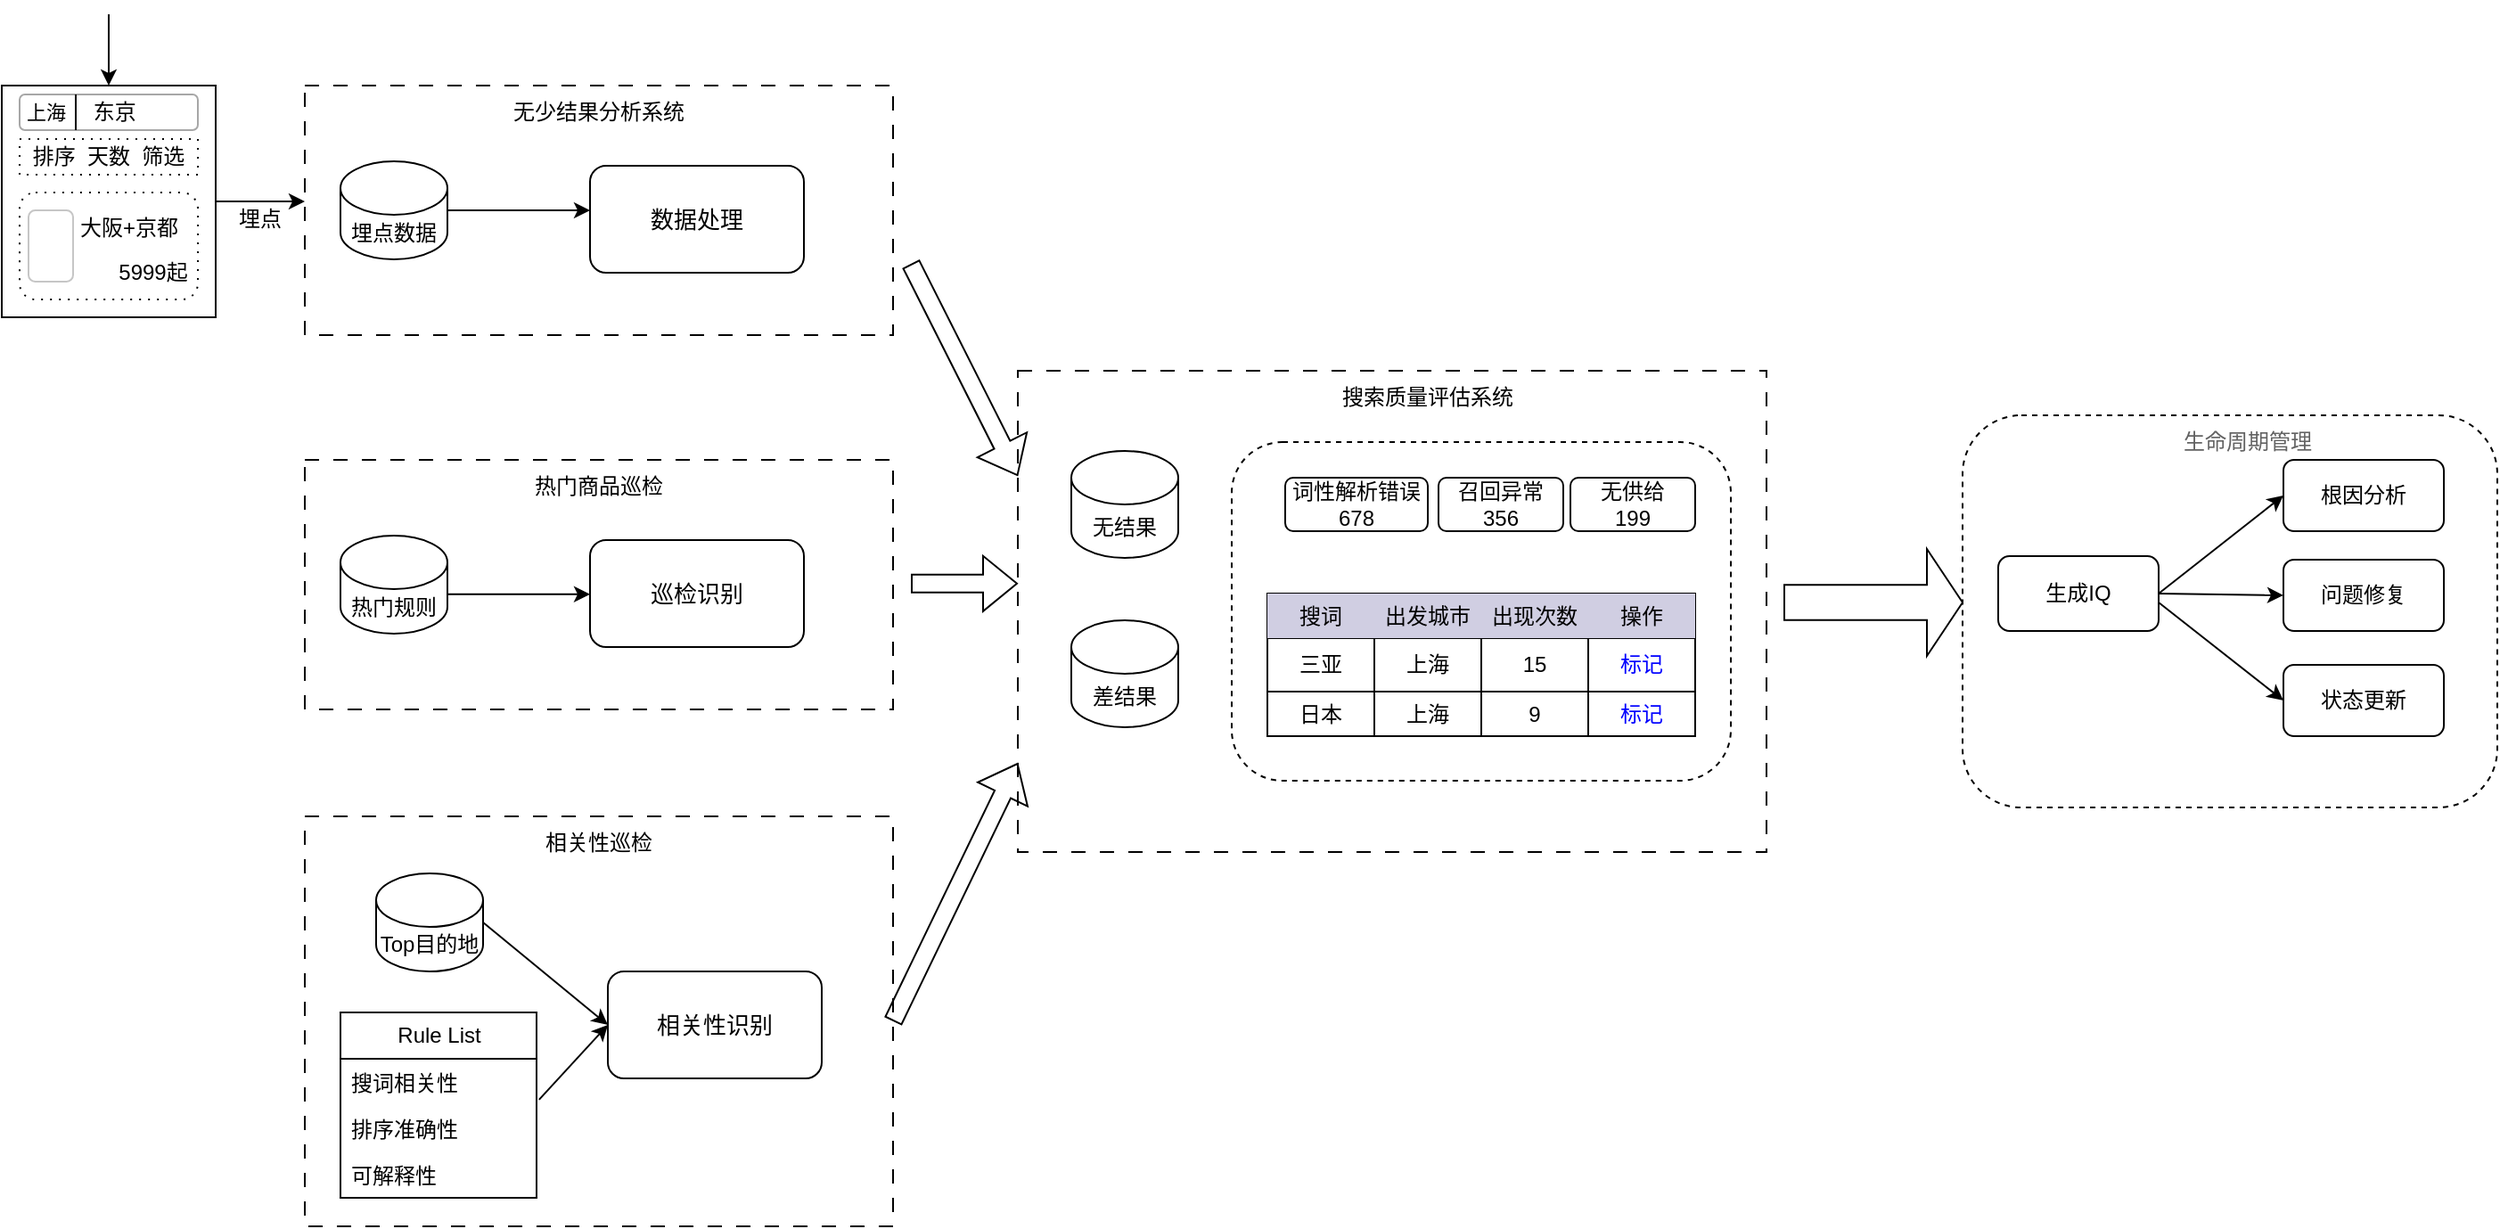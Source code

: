 <mxfile version="28.0.7">
  <diagram name="第 1 页" id="4K9l9twTBVJnD6xxEZ0W">
    <mxGraphModel dx="1678" dy="884" grid="1" gridSize="10" guides="1" tooltips="1" connect="1" arrows="1" fold="1" page="1" pageScale="1" pageWidth="827" pageHeight="1169" math="0" shadow="0">
      <root>
        <mxCell id="0" />
        <mxCell id="1" parent="0" />
        <mxCell id="5I_6NcjNU-Xl1W6glAy_-1" value="" style="rounded=0;whiteSpace=wrap;html=1;dashed=1;dashPattern=8 8;" parent="1" vertex="1">
          <mxGeometry x="200" y="510" width="330" height="230" as="geometry" />
        </mxCell>
        <mxCell id="5I_6NcjNU-Xl1W6glAy_-2" value="相关性巡检" style="text;html=1;align=center;verticalAlign=middle;whiteSpace=wrap;rounded=0;" parent="1" vertex="1">
          <mxGeometry x="305" y="510" width="120" height="30" as="geometry" />
        </mxCell>
        <mxCell id="5I_6NcjNU-Xl1W6glAy_-3" value="" style="rounded=0;whiteSpace=wrap;html=1;dashed=1;dashPattern=8 8;" parent="1" vertex="1">
          <mxGeometry x="200" y="100" width="330" height="140" as="geometry" />
        </mxCell>
        <mxCell id="5I_6NcjNU-Xl1W6glAy_-4" value="无少结果分析系统" style="text;html=1;align=center;verticalAlign=middle;whiteSpace=wrap;rounded=0;" parent="1" vertex="1">
          <mxGeometry x="305" y="100" width="120" height="30" as="geometry" />
        </mxCell>
        <mxCell id="5I_6NcjNU-Xl1W6glAy_-5" value="" style="rounded=0;whiteSpace=wrap;html=1;" parent="1" vertex="1">
          <mxGeometry x="30" y="100" width="120" height="130" as="geometry" />
        </mxCell>
        <mxCell id="5I_6NcjNU-Xl1W6glAy_-6" value="" style="endArrow=classic;html=1;rounded=0;entryX=0.5;entryY=0;entryDx=0;entryDy=0;" parent="1" target="5I_6NcjNU-Xl1W6glAy_-5" edge="1">
          <mxGeometry width="50" height="50" relative="1" as="geometry">
            <mxPoint x="90" y="60" as="sourcePoint" />
            <mxPoint x="100" y="40" as="targetPoint" />
          </mxGeometry>
        </mxCell>
        <mxCell id="5I_6NcjNU-Xl1W6glAy_-8" value="&amp;nbsp; 东京" style="rounded=1;whiteSpace=wrap;html=1;strokeColor=#A7A7A7;" parent="1" vertex="1">
          <mxGeometry x="40" y="105" width="100" height="20" as="geometry" />
        </mxCell>
        <mxCell id="5I_6NcjNU-Xl1W6glAy_-9" value="" style="endArrow=none;html=1;rounded=0;" parent="1" edge="1">
          <mxGeometry width="50" height="50" relative="1" as="geometry">
            <mxPoint x="71.5" y="125" as="sourcePoint" />
            <mxPoint x="71.5" y="105" as="targetPoint" />
          </mxGeometry>
        </mxCell>
        <mxCell id="5I_6NcjNU-Xl1W6glAy_-11" value="&lt;font style=&quot;font-size: 11px;&quot;&gt;上海&lt;/font&gt;" style="text;html=1;align=center;verticalAlign=middle;whiteSpace=wrap;rounded=0;" parent="1" vertex="1">
          <mxGeometry x="40" y="110" width="30" height="10" as="geometry" />
        </mxCell>
        <mxCell id="5I_6NcjNU-Xl1W6glAy_-14" value="" style="rounded=1;whiteSpace=wrap;html=1;dashed=1;dashPattern=1 4;" parent="1" vertex="1">
          <mxGeometry x="40" y="160" width="100" height="60" as="geometry" />
        </mxCell>
        <mxCell id="5I_6NcjNU-Xl1W6glAy_-15" value="排序&amp;nbsp; 天数&amp;nbsp; 筛选" style="rounded=0;whiteSpace=wrap;html=1;dashed=1;dashPattern=1 4;" parent="1" vertex="1">
          <mxGeometry x="40" y="130" width="100" height="20" as="geometry" />
        </mxCell>
        <mxCell id="5I_6NcjNU-Xl1W6glAy_-21" value="&lt;div&gt;&lt;br&gt;&lt;/div&gt;&lt;div&gt;&lt;br&gt;&lt;/div&gt;" style="rounded=1;whiteSpace=wrap;html=1;strokeColor=#C6C6C6;" parent="1" vertex="1">
          <mxGeometry x="45" y="170" width="25" height="40" as="geometry" />
        </mxCell>
        <mxCell id="5I_6NcjNU-Xl1W6glAy_-22" value="大阪+京都" style="text;html=1;align=left;verticalAlign=middle;whiteSpace=wrap;rounded=0;" parent="1" vertex="1">
          <mxGeometry x="72" y="170" width="70" height="20" as="geometry" />
        </mxCell>
        <mxCell id="5I_6NcjNU-Xl1W6glAy_-23" value="5999起" style="text;html=1;align=center;verticalAlign=middle;whiteSpace=wrap;rounded=0;" parent="1" vertex="1">
          <mxGeometry x="90" y="200" width="50" height="10" as="geometry" />
        </mxCell>
        <mxCell id="5I_6NcjNU-Xl1W6glAy_-25" value="" style="endArrow=classic;html=1;rounded=0;exitX=1;exitY=0.5;exitDx=0;exitDy=0;" parent="1" source="5I_6NcjNU-Xl1W6glAy_-5" edge="1">
          <mxGeometry width="50" height="50" relative="1" as="geometry">
            <mxPoint x="130" y="310" as="sourcePoint" />
            <mxPoint x="200" y="165" as="targetPoint" />
          </mxGeometry>
        </mxCell>
        <mxCell id="5I_6NcjNU-Xl1W6glAy_-26" value="埋点" style="text;html=1;align=center;verticalAlign=middle;whiteSpace=wrap;rounded=0;" parent="1" vertex="1">
          <mxGeometry x="150" y="170" width="50" height="10" as="geometry" />
        </mxCell>
        <mxCell id="5I_6NcjNU-Xl1W6glAy_-27" value="" style="rounded=0;whiteSpace=wrap;html=1;dashed=1;dashPattern=8 8;" parent="1" vertex="1">
          <mxGeometry x="600" y="260" width="420" height="270" as="geometry" />
        </mxCell>
        <mxCell id="5I_6NcjNU-Xl1W6glAy_-28" value="搜索质量评估系统" style="text;html=1;align=center;verticalAlign=middle;whiteSpace=wrap;rounded=0;" parent="1" vertex="1">
          <mxGeometry x="780" y="260" width="100" height="30" as="geometry" />
        </mxCell>
        <mxCell id="5I_6NcjNU-Xl1W6glAy_-29" value="埋点数据" style="shape=cylinder3;whiteSpace=wrap;html=1;boundedLbl=1;backgroundOutline=1;size=15;" parent="1" vertex="1">
          <mxGeometry x="220" y="142.5" width="60" height="55" as="geometry" />
        </mxCell>
        <mxCell id="5I_6NcjNU-Xl1W6glAy_-30" value="数据处理" style="rounded=1;whiteSpace=wrap;html=1;fontSize=13;" parent="1" vertex="1">
          <mxGeometry x="360" y="145" width="120" height="60" as="geometry" />
        </mxCell>
        <mxCell id="5I_6NcjNU-Xl1W6glAy_-31" value="Top目的地" style="shape=cylinder3;whiteSpace=wrap;html=1;boundedLbl=1;backgroundOutline=1;size=15;" parent="1" vertex="1">
          <mxGeometry x="240" y="542" width="60" height="55" as="geometry" />
        </mxCell>
        <mxCell id="5I_6NcjNU-Xl1W6glAy_-36" value="Rule List" style="swimlane;fontStyle=0;childLayout=stackLayout;horizontal=1;startSize=26;fillColor=none;horizontalStack=0;resizeParent=1;resizeParentMax=0;resizeLast=0;collapsible=1;marginBottom=0;html=1;" parent="1" vertex="1">
          <mxGeometry x="220" y="620" width="110" height="104" as="geometry" />
        </mxCell>
        <mxCell id="5I_6NcjNU-Xl1W6glAy_-37" value="搜词相关性" style="text;strokeColor=none;fillColor=none;align=left;verticalAlign=top;spacingLeft=4;spacingRight=4;overflow=hidden;rotatable=0;points=[[0,0.5],[1,0.5]];portConstraint=eastwest;whiteSpace=wrap;html=1;" parent="5I_6NcjNU-Xl1W6glAy_-36" vertex="1">
          <mxGeometry y="26" width="110" height="26" as="geometry" />
        </mxCell>
        <mxCell id="5I_6NcjNU-Xl1W6glAy_-38" value="排序准确性" style="text;strokeColor=none;fillColor=none;align=left;verticalAlign=top;spacingLeft=4;spacingRight=4;overflow=hidden;rotatable=0;points=[[0,0.5],[1,0.5]];portConstraint=eastwest;whiteSpace=wrap;html=1;" parent="5I_6NcjNU-Xl1W6glAy_-36" vertex="1">
          <mxGeometry y="52" width="110" height="26" as="geometry" />
        </mxCell>
        <mxCell id="5I_6NcjNU-Xl1W6glAy_-39" value="可解释性" style="text;strokeColor=none;fillColor=none;align=left;verticalAlign=top;spacingLeft=4;spacingRight=4;overflow=hidden;rotatable=0;points=[[0,0.5],[1,0.5]];portConstraint=eastwest;whiteSpace=wrap;html=1;" parent="5I_6NcjNU-Xl1W6glAy_-36" vertex="1">
          <mxGeometry y="78" width="110" height="26" as="geometry" />
        </mxCell>
        <mxCell id="5I_6NcjNU-Xl1W6glAy_-40" value="相关性识别" style="rounded=1;whiteSpace=wrap;html=1;fontSize=13;" parent="1" vertex="1">
          <mxGeometry x="370" y="597" width="120" height="60" as="geometry" />
        </mxCell>
        <mxCell id="5I_6NcjNU-Xl1W6glAy_-41" value="无结果" style="shape=cylinder3;whiteSpace=wrap;html=1;boundedLbl=1;backgroundOutline=1;size=15;" parent="1" vertex="1">
          <mxGeometry x="630" y="305" width="60" height="60" as="geometry" />
        </mxCell>
        <mxCell id="5I_6NcjNU-Xl1W6glAy_-42" value="差结果" style="shape=cylinder3;whiteSpace=wrap;html=1;boundedLbl=1;backgroundOutline=1;size=15;" parent="1" vertex="1">
          <mxGeometry x="630" y="400" width="60" height="60" as="geometry" />
        </mxCell>
        <mxCell id="5I_6NcjNU-Xl1W6glAy_-44" value="" style="rounded=1;whiteSpace=wrap;html=1;dashed=1;" parent="1" vertex="1">
          <mxGeometry x="720" y="300" width="280" height="190" as="geometry" />
        </mxCell>
        <mxCell id="5I_6NcjNU-Xl1W6glAy_-45" value="&lt;div&gt;词性解析错误&lt;/div&gt;&lt;div&gt;678&lt;/div&gt;" style="rounded=1;whiteSpace=wrap;html=1;" parent="1" vertex="1">
          <mxGeometry x="750" y="320" width="80" height="30" as="geometry" />
        </mxCell>
        <mxCell id="5I_6NcjNU-Xl1W6glAy_-46" value="召回异常&lt;div&gt;356&lt;/div&gt;" style="rounded=1;whiteSpace=wrap;html=1;" parent="1" vertex="1">
          <mxGeometry x="836" y="320" width="70" height="30" as="geometry" />
        </mxCell>
        <mxCell id="5I_6NcjNU-Xl1W6glAy_-47" value="无供给&lt;br&gt;&lt;div&gt;199&lt;/div&gt;" style="rounded=1;whiteSpace=wrap;html=1;" parent="1" vertex="1">
          <mxGeometry x="910" y="320" width="70" height="30" as="geometry" />
        </mxCell>
        <mxCell id="5I_6NcjNU-Xl1W6glAy_-61" value="" style="shape=table;startSize=0;container=1;collapsible=0;childLayout=tableLayout;fontSize=12;" parent="1" vertex="1">
          <mxGeometry x="740" y="385" width="240" height="80" as="geometry" />
        </mxCell>
        <mxCell id="5I_6NcjNU-Xl1W6glAy_-62" value="" style="shape=tableRow;horizontal=0;startSize=0;swimlaneHead=0;swimlaneBody=0;strokeColor=inherit;top=0;left=0;bottom=0;right=0;collapsible=0;dropTarget=0;fillColor=none;points=[[0,0.5],[1,0.5]];portConstraint=eastwest;fontSize=12;" parent="5I_6NcjNU-Xl1W6glAy_-61" vertex="1">
          <mxGeometry width="240" height="25" as="geometry" />
        </mxCell>
        <mxCell id="5I_6NcjNU-Xl1W6glAy_-63" value="搜词" style="shape=partialRectangle;html=1;whiteSpace=wrap;connectable=0;strokeColor=#56517e;overflow=hidden;fillColor=#d0cee2;top=0;left=0;bottom=0;right=0;pointerEvents=1;fontSize=12;" parent="5I_6NcjNU-Xl1W6glAy_-62" vertex="1">
          <mxGeometry width="60" height="25" as="geometry">
            <mxRectangle width="60" height="25" as="alternateBounds" />
          </mxGeometry>
        </mxCell>
        <mxCell id="5I_6NcjNU-Xl1W6glAy_-64" value="出发城市" style="shape=partialRectangle;html=1;whiteSpace=wrap;connectable=0;strokeColor=#56517e;overflow=hidden;fillColor=#d0cee2;top=0;left=0;bottom=0;right=0;pointerEvents=1;fontSize=12;" parent="5I_6NcjNU-Xl1W6glAy_-62" vertex="1">
          <mxGeometry x="60" width="60" height="25" as="geometry">
            <mxRectangle width="60" height="25" as="alternateBounds" />
          </mxGeometry>
        </mxCell>
        <mxCell id="5I_6NcjNU-Xl1W6glAy_-65" value="出现次数" style="shape=partialRectangle;html=1;whiteSpace=wrap;connectable=0;strokeColor=#56517e;overflow=hidden;fillColor=#d0cee2;top=0;left=0;bottom=0;right=0;pointerEvents=1;fontSize=12;" parent="5I_6NcjNU-Xl1W6glAy_-62" vertex="1">
          <mxGeometry x="120" width="60" height="25" as="geometry">
            <mxRectangle width="60" height="25" as="alternateBounds" />
          </mxGeometry>
        </mxCell>
        <mxCell id="5I_6NcjNU-Xl1W6glAy_-74" value="操作" style="shape=partialRectangle;html=1;whiteSpace=wrap;connectable=0;strokeColor=#56517e;overflow=hidden;fillColor=#d0cee2;top=0;left=0;bottom=0;right=0;pointerEvents=1;fontSize=12;" parent="5I_6NcjNU-Xl1W6glAy_-62" vertex="1">
          <mxGeometry x="180" width="60" height="25" as="geometry">
            <mxRectangle width="60" height="25" as="alternateBounds" />
          </mxGeometry>
        </mxCell>
        <mxCell id="5I_6NcjNU-Xl1W6glAy_-66" value="" style="shape=tableRow;horizontal=0;startSize=0;swimlaneHead=0;swimlaneBody=0;strokeColor=inherit;top=0;left=0;bottom=0;right=0;collapsible=0;dropTarget=0;fillColor=none;points=[[0,0.5],[1,0.5]];portConstraint=eastwest;fontSize=12;" parent="5I_6NcjNU-Xl1W6glAy_-61" vertex="1">
          <mxGeometry y="25" width="240" height="30" as="geometry" />
        </mxCell>
        <mxCell id="5I_6NcjNU-Xl1W6glAy_-67" value="三亚" style="shape=partialRectangle;html=1;whiteSpace=wrap;connectable=0;strokeColor=inherit;overflow=hidden;fillColor=none;top=0;left=0;bottom=0;right=0;pointerEvents=1;fontSize=12;" parent="5I_6NcjNU-Xl1W6glAy_-66" vertex="1">
          <mxGeometry width="60" height="30" as="geometry">
            <mxRectangle width="60" height="30" as="alternateBounds" />
          </mxGeometry>
        </mxCell>
        <mxCell id="5I_6NcjNU-Xl1W6glAy_-68" value="上海" style="shape=partialRectangle;html=1;whiteSpace=wrap;connectable=0;strokeColor=inherit;overflow=hidden;fillColor=none;top=0;left=0;bottom=0;right=0;pointerEvents=1;fontSize=12;" parent="5I_6NcjNU-Xl1W6glAy_-66" vertex="1">
          <mxGeometry x="60" width="60" height="30" as="geometry">
            <mxRectangle width="60" height="30" as="alternateBounds" />
          </mxGeometry>
        </mxCell>
        <mxCell id="5I_6NcjNU-Xl1W6glAy_-69" value="15" style="shape=partialRectangle;html=1;whiteSpace=wrap;connectable=0;strokeColor=inherit;overflow=hidden;fillColor=none;top=0;left=0;bottom=0;right=0;pointerEvents=1;fontSize=12;" parent="5I_6NcjNU-Xl1W6glAy_-66" vertex="1">
          <mxGeometry x="120" width="60" height="30" as="geometry">
            <mxRectangle width="60" height="30" as="alternateBounds" />
          </mxGeometry>
        </mxCell>
        <mxCell id="5I_6NcjNU-Xl1W6glAy_-75" value="&lt;font style=&quot;color: rgb(0, 0, 255);&quot;&gt;标记&lt;/font&gt;" style="shape=partialRectangle;html=1;whiteSpace=wrap;connectable=0;strokeColor=inherit;overflow=hidden;fillColor=none;top=0;left=0;bottom=0;right=0;pointerEvents=1;fontSize=12;" parent="5I_6NcjNU-Xl1W6glAy_-66" vertex="1">
          <mxGeometry x="180" width="60" height="30" as="geometry">
            <mxRectangle width="60" height="30" as="alternateBounds" />
          </mxGeometry>
        </mxCell>
        <mxCell id="5I_6NcjNU-Xl1W6glAy_-70" value="" style="shape=tableRow;horizontal=0;startSize=0;swimlaneHead=0;swimlaneBody=0;strokeColor=inherit;top=0;left=0;bottom=0;right=0;collapsible=0;dropTarget=0;fillColor=none;points=[[0,0.5],[1,0.5]];portConstraint=eastwest;fontSize=12;" parent="5I_6NcjNU-Xl1W6glAy_-61" vertex="1">
          <mxGeometry y="55" width="240" height="25" as="geometry" />
        </mxCell>
        <mxCell id="5I_6NcjNU-Xl1W6glAy_-71" value="日本" style="shape=partialRectangle;html=1;whiteSpace=wrap;connectable=0;strokeColor=inherit;overflow=hidden;fillColor=none;top=0;left=0;bottom=0;right=0;pointerEvents=1;fontSize=12;" parent="5I_6NcjNU-Xl1W6glAy_-70" vertex="1">
          <mxGeometry width="60" height="25" as="geometry">
            <mxRectangle width="60" height="25" as="alternateBounds" />
          </mxGeometry>
        </mxCell>
        <mxCell id="5I_6NcjNU-Xl1W6glAy_-72" value="上海" style="shape=partialRectangle;html=1;whiteSpace=wrap;connectable=0;strokeColor=inherit;overflow=hidden;fillColor=none;top=0;left=0;bottom=0;right=0;pointerEvents=1;fontSize=12;" parent="5I_6NcjNU-Xl1W6glAy_-70" vertex="1">
          <mxGeometry x="60" width="60" height="25" as="geometry">
            <mxRectangle width="60" height="25" as="alternateBounds" />
          </mxGeometry>
        </mxCell>
        <mxCell id="5I_6NcjNU-Xl1W6glAy_-73" value="9" style="shape=partialRectangle;html=1;whiteSpace=wrap;connectable=0;strokeColor=inherit;overflow=hidden;fillColor=none;top=0;left=0;bottom=0;right=0;pointerEvents=1;fontSize=12;" parent="5I_6NcjNU-Xl1W6glAy_-70" vertex="1">
          <mxGeometry x="120" width="60" height="25" as="geometry">
            <mxRectangle width="60" height="25" as="alternateBounds" />
          </mxGeometry>
        </mxCell>
        <mxCell id="5I_6NcjNU-Xl1W6glAy_-76" value="&lt;font style=&quot;color: rgb(0, 0, 255);&quot;&gt;标记&lt;/font&gt;" style="shape=partialRectangle;html=1;whiteSpace=wrap;connectable=0;strokeColor=inherit;overflow=hidden;fillColor=none;top=0;left=0;bottom=0;right=0;pointerEvents=1;fontSize=12;" parent="5I_6NcjNU-Xl1W6glAy_-70" vertex="1">
          <mxGeometry x="180" width="60" height="25" as="geometry">
            <mxRectangle width="60" height="25" as="alternateBounds" />
          </mxGeometry>
        </mxCell>
        <mxCell id="5I_6NcjNU-Xl1W6glAy_-77" value="" style="shape=flexArrow;endArrow=classic;html=1;rounded=0;" parent="1" edge="1">
          <mxGeometry width="50" height="50" relative="1" as="geometry">
            <mxPoint x="540" y="200" as="sourcePoint" />
            <mxPoint x="600" y="319" as="targetPoint" />
          </mxGeometry>
        </mxCell>
        <mxCell id="5I_6NcjNU-Xl1W6glAy_-78" value="" style="shape=flexArrow;endArrow=classic;html=1;rounded=0;" parent="1" edge="1">
          <mxGeometry width="50" height="50" relative="1" as="geometry">
            <mxPoint x="540" y="379.41" as="sourcePoint" />
            <mxPoint x="600" y="379.41" as="targetPoint" />
          </mxGeometry>
        </mxCell>
        <mxCell id="yvBJV8OC2184kjJ6OTle-11" value="" style="rounded=1;whiteSpace=wrap;html=1;strokeColor=default;align=center;verticalAlign=middle;fontFamily=Helvetica;fontSize=12;fontColor=default;fillColor=default;dashed=1;" vertex="1" parent="1">
          <mxGeometry x="1130" y="285" width="300" height="220" as="geometry" />
        </mxCell>
        <mxCell id="yvBJV8OC2184kjJ6OTle-12" value="生成IQ" style="rounded=1;whiteSpace=wrap;html=1;strokeColor=default;align=center;verticalAlign=middle;fontFamily=Helvetica;fontSize=12;fontColor=default;fillColor=default;" vertex="1" parent="1">
          <mxGeometry x="1150" y="364" width="90" height="42" as="geometry" />
        </mxCell>
        <mxCell id="yvBJV8OC2184kjJ6OTle-13" value="问题修复" style="rounded=1;whiteSpace=wrap;html=1;strokeColor=default;align=center;verticalAlign=middle;fontFamily=Helvetica;fontSize=12;fontColor=default;fillColor=default;" vertex="1" parent="1">
          <mxGeometry x="1310" y="366" width="90" height="40" as="geometry" />
        </mxCell>
        <mxCell id="yvBJV8OC2184kjJ6OTle-14" value="根因分析" style="rounded=1;whiteSpace=wrap;html=1;strokeColor=default;align=center;verticalAlign=middle;fontFamily=Helvetica;fontSize=12;fontColor=default;fillColor=default;" vertex="1" parent="1">
          <mxGeometry x="1310" y="310" width="90" height="40" as="geometry" />
        </mxCell>
        <mxCell id="yvBJV8OC2184kjJ6OTle-15" value="状态更新" style="rounded=1;whiteSpace=wrap;html=1;strokeColor=default;align=center;verticalAlign=middle;fontFamily=Helvetica;fontSize=12;fontColor=default;fillColor=default;" vertex="1" parent="1">
          <mxGeometry x="1310" y="425" width="90" height="40" as="geometry" />
        </mxCell>
        <mxCell id="yvBJV8OC2184kjJ6OTle-16" value="" style="endArrow=classic;html=1;rounded=0;fontFamily=Helvetica;fontSize=12;fontColor=default;exitX=1;exitY=0.5;exitDx=0;exitDy=0;entryX=0;entryY=0.5;entryDx=0;entryDy=0;" edge="1" parent="1" source="yvBJV8OC2184kjJ6OTle-12" target="yvBJV8OC2184kjJ6OTle-14">
          <mxGeometry width="50" height="50" relative="1" as="geometry">
            <mxPoint x="1240" y="620" as="sourcePoint" />
            <mxPoint x="1290" y="570" as="targetPoint" />
          </mxGeometry>
        </mxCell>
        <mxCell id="yvBJV8OC2184kjJ6OTle-17" value="" style="endArrow=classic;html=1;rounded=0;fontFamily=Helvetica;fontSize=12;fontColor=default;exitX=1;exitY=0.5;exitDx=0;exitDy=0;entryX=0;entryY=0.5;entryDx=0;entryDy=0;" edge="1" parent="1" source="yvBJV8OC2184kjJ6OTle-12" target="yvBJV8OC2184kjJ6OTle-13">
          <mxGeometry width="50" height="50" relative="1" as="geometry">
            <mxPoint x="1290" y="615" as="sourcePoint" />
            <mxPoint x="1360" y="560" as="targetPoint" />
          </mxGeometry>
        </mxCell>
        <mxCell id="yvBJV8OC2184kjJ6OTle-18" value="" style="endArrow=classic;html=1;rounded=0;fontFamily=Helvetica;fontSize=12;fontColor=default;entryX=0;entryY=0.5;entryDx=0;entryDy=0;" edge="1" parent="1" target="yvBJV8OC2184kjJ6OTle-15">
          <mxGeometry width="50" height="50" relative="1" as="geometry">
            <mxPoint x="1240" y="390" as="sourcePoint" />
            <mxPoint x="1360" y="421" as="targetPoint" />
          </mxGeometry>
        </mxCell>
        <mxCell id="yvBJV8OC2184kjJ6OTle-19" value="生命周期管理" style="text;html=1;align=center;verticalAlign=middle;whiteSpace=wrap;rounded=0;fontFamily=Helvetica;fontSize=12;fontColor=#626262;" vertex="1" parent="1">
          <mxGeometry x="1250" y="285" width="80" height="30" as="geometry" />
        </mxCell>
        <mxCell id="yvBJV8OC2184kjJ6OTle-20" value="" style="html=1;shadow=0;dashed=0;align=center;verticalAlign=middle;shape=mxgraph.arrows2.arrow;dy=0.67;dx=20;notch=0;" vertex="1" parent="1">
          <mxGeometry x="1030" y="360" width="100" height="60" as="geometry" />
        </mxCell>
        <mxCell id="yvBJV8OC2184kjJ6OTle-21" value="" style="rounded=0;whiteSpace=wrap;html=1;dashed=1;dashPattern=8 8;" vertex="1" parent="1">
          <mxGeometry x="200" y="310" width="330" height="140" as="geometry" />
        </mxCell>
        <mxCell id="yvBJV8OC2184kjJ6OTle-22" value="热门商品巡检" style="text;html=1;align=center;verticalAlign=middle;whiteSpace=wrap;rounded=0;" vertex="1" parent="1">
          <mxGeometry x="305" y="310" width="120" height="30" as="geometry" />
        </mxCell>
        <mxCell id="yvBJV8OC2184kjJ6OTle-23" value="热门规则" style="shape=cylinder3;whiteSpace=wrap;html=1;boundedLbl=1;backgroundOutline=1;size=15;" vertex="1" parent="1">
          <mxGeometry x="220" y="352.5" width="60" height="55" as="geometry" />
        </mxCell>
        <mxCell id="yvBJV8OC2184kjJ6OTle-24" value="巡检识别" style="rounded=1;whiteSpace=wrap;html=1;fontSize=13;" vertex="1" parent="1">
          <mxGeometry x="360" y="355" width="120" height="60" as="geometry" />
        </mxCell>
        <mxCell id="yvBJV8OC2184kjJ6OTle-25" value="" style="endArrow=classic;html=1;rounded=0;exitX=1;exitY=0.5;exitDx=0;exitDy=0;exitPerimeter=0;entryX=0;entryY=0.5;entryDx=0;entryDy=0;" edge="1" parent="1" source="5I_6NcjNU-Xl1W6glAy_-31" target="5I_6NcjNU-Xl1W6glAy_-40">
          <mxGeometry width="50" height="50" relative="1" as="geometry">
            <mxPoint x="710" y="660" as="sourcePoint" />
            <mxPoint x="760" y="610" as="targetPoint" />
          </mxGeometry>
        </mxCell>
        <mxCell id="yvBJV8OC2184kjJ6OTle-26" value="" style="endArrow=classic;html=1;rounded=0;exitX=1.013;exitY=-0.118;exitDx=0;exitDy=0;exitPerimeter=0;entryX=0;entryY=0.5;entryDx=0;entryDy=0;" edge="1" parent="1" source="5I_6NcjNU-Xl1W6glAy_-38" target="5I_6NcjNU-Xl1W6glAy_-40">
          <mxGeometry width="50" height="50" relative="1" as="geometry">
            <mxPoint x="410" y="620" as="sourcePoint" />
            <mxPoint x="480" y="677" as="targetPoint" />
          </mxGeometry>
        </mxCell>
        <mxCell id="yvBJV8OC2184kjJ6OTle-27" value="" style="shape=flexArrow;endArrow=classic;html=1;rounded=0;exitX=1;exitY=0.5;exitDx=0;exitDy=0;entryX=0;entryY=0.815;entryDx=0;entryDy=0;entryPerimeter=0;" edge="1" parent="1" source="5I_6NcjNU-Xl1W6glAy_-1" target="5I_6NcjNU-Xl1W6glAy_-27">
          <mxGeometry width="50" height="50" relative="1" as="geometry">
            <mxPoint x="650" y="530" as="sourcePoint" />
            <mxPoint x="710" y="649" as="targetPoint" />
          </mxGeometry>
        </mxCell>
        <mxCell id="yvBJV8OC2184kjJ6OTle-28" value="" style="endArrow=classic;html=1;rounded=0;exitX=1;exitY=0.5;exitDx=0;exitDy=0;exitPerimeter=0;" edge="1" parent="1" source="5I_6NcjNU-Xl1W6glAy_-29">
          <mxGeometry width="50" height="50" relative="1" as="geometry">
            <mxPoint x="310" y="220" as="sourcePoint" />
            <mxPoint x="360" y="170" as="targetPoint" />
          </mxGeometry>
        </mxCell>
        <mxCell id="yvBJV8OC2184kjJ6OTle-29" value="" style="endArrow=classic;html=1;rounded=0;exitX=1;exitY=0.5;exitDx=0;exitDy=0;exitPerimeter=0;" edge="1" parent="1">
          <mxGeometry width="50" height="50" relative="1" as="geometry">
            <mxPoint x="280" y="385.41" as="sourcePoint" />
            <mxPoint x="360" y="385.41" as="targetPoint" />
          </mxGeometry>
        </mxCell>
      </root>
    </mxGraphModel>
  </diagram>
</mxfile>
